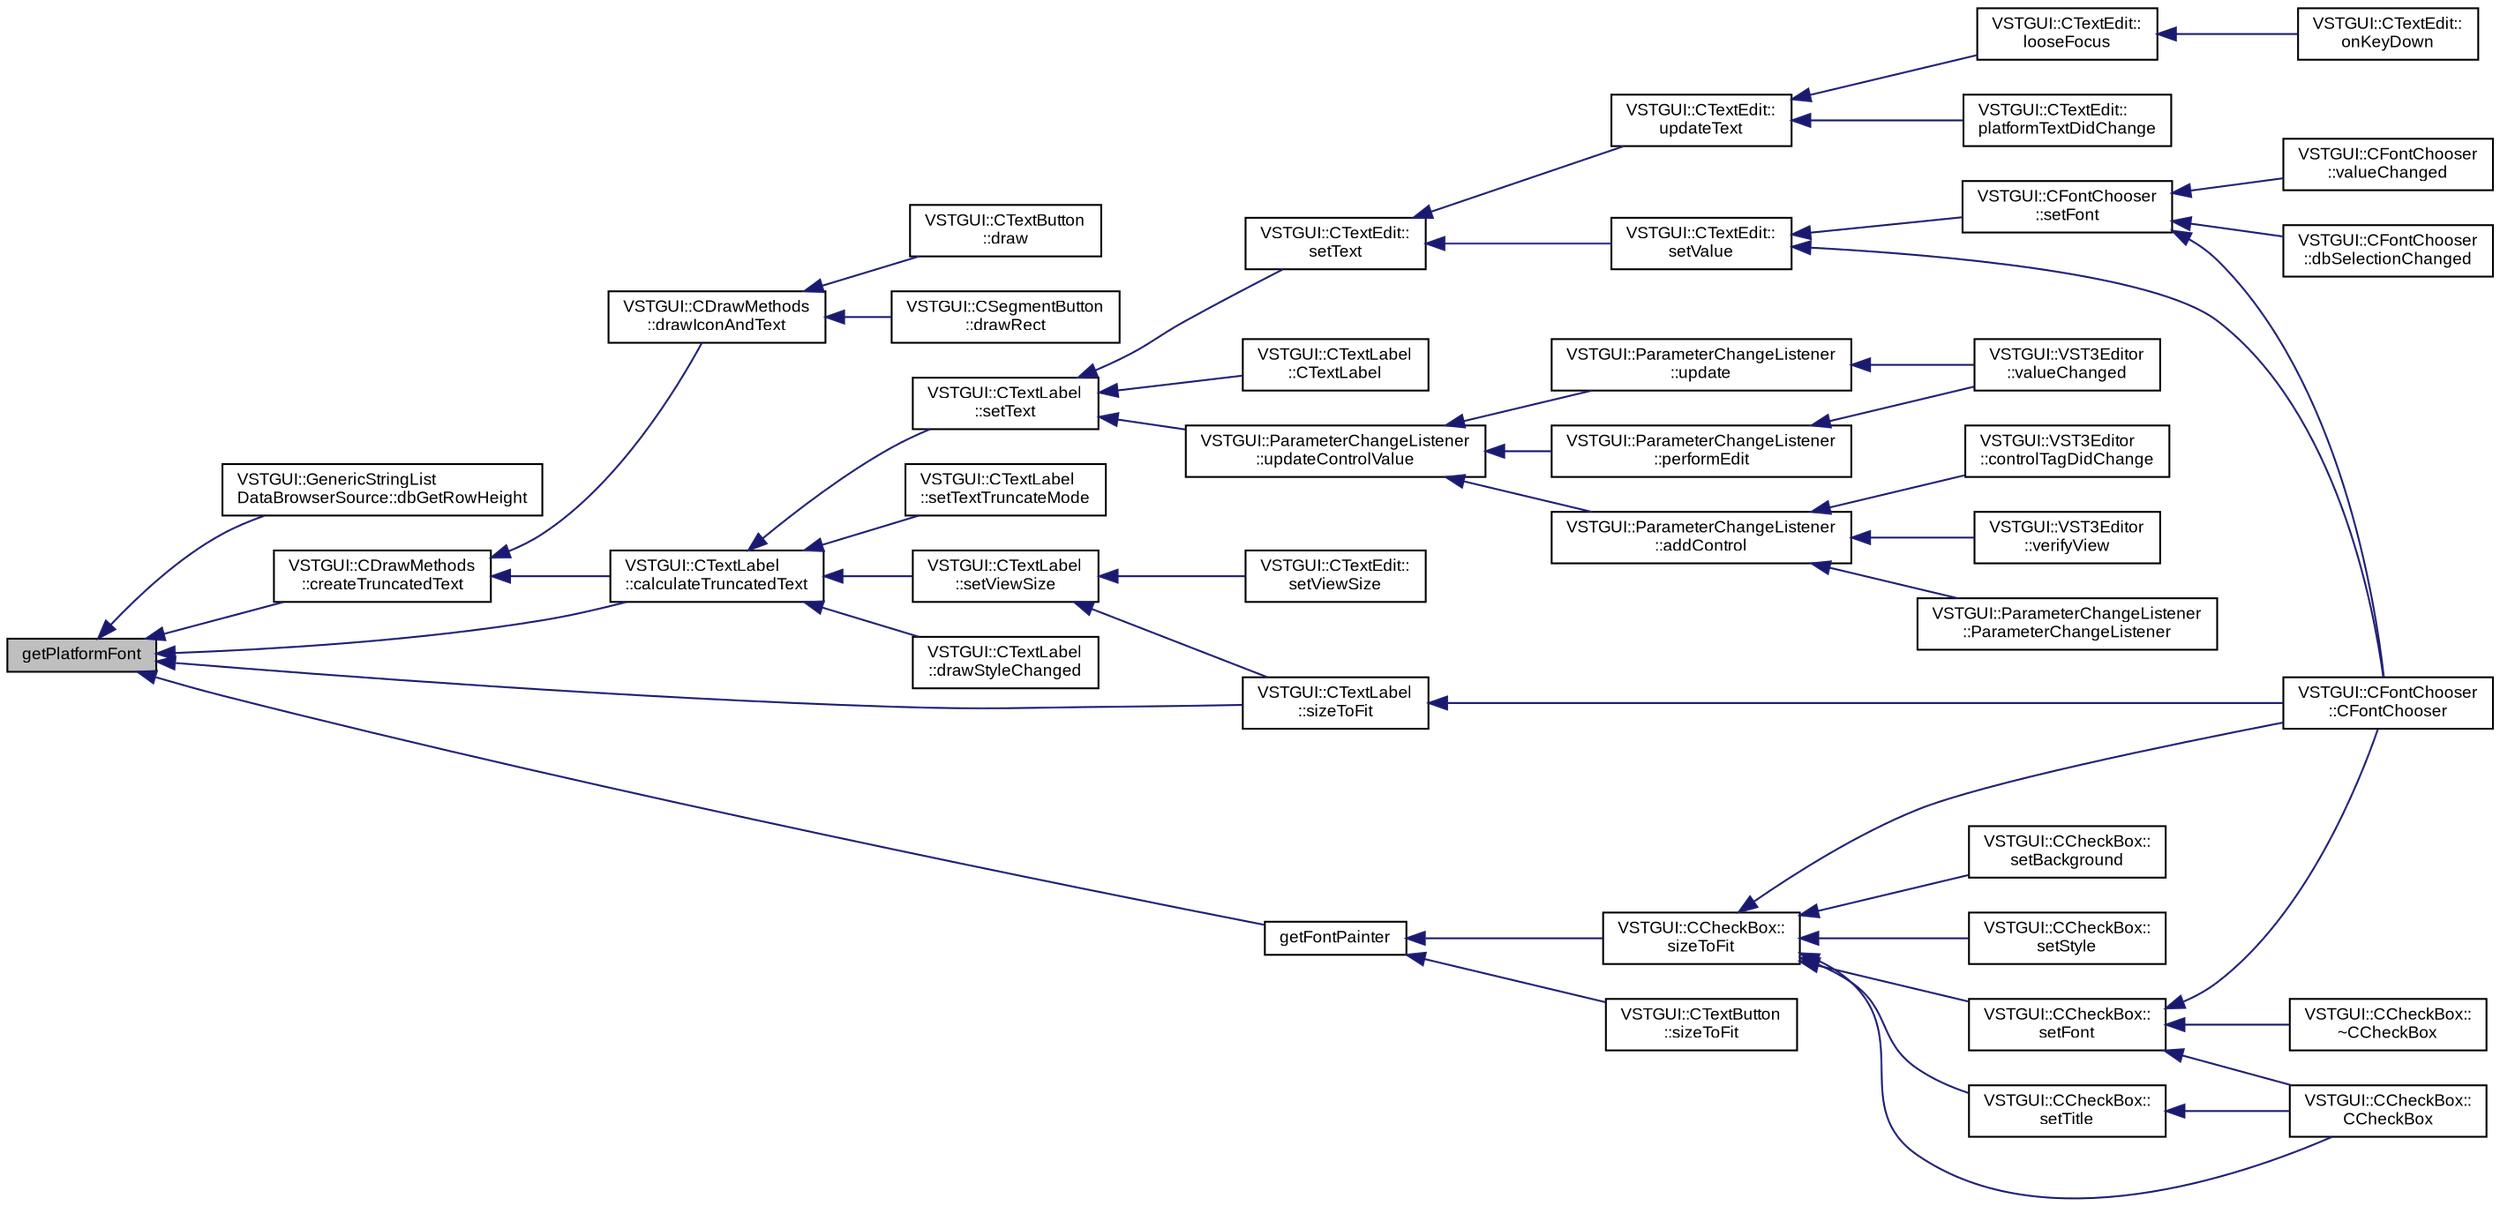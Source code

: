 digraph "getPlatformFont"
{
  bgcolor="transparent";
  edge [fontname="Arial",fontsize="9",labelfontname="Arial",labelfontsize="9"];
  node [fontname="Arial",fontsize="9",shape=record];
  rankdir="LR";
  Node1 [label="getPlatformFont",height=0.2,width=0.4,color="black", fillcolor="grey75", style="filled" fontcolor="black"];
  Node1 -> Node2 [dir="back",color="midnightblue",fontsize="9",style="solid",fontname="Arial"];
  Node2 [label="VSTGUI::GenericStringList\lDataBrowserSource::dbGetRowHeight",height=0.2,width=0.4,color="black",URL="$class_v_s_t_g_u_i_1_1_generic_string_list_data_browser_source.html#a1d2bfa276e94175530f46655a17ef6d5",tooltip="return height of one row "];
  Node1 -> Node3 [dir="back",color="midnightblue",fontsize="9",style="solid",fontname="Arial"];
  Node3 [label="VSTGUI::CDrawMethods\l::createTruncatedText",height=0.2,width=0.4,color="black",URL="$namespace_v_s_t_g_u_i_1_1_c_draw_methods.html#af5414ecdb0e7fbf883843fb8ff78758b"];
  Node3 -> Node4 [dir="back",color="midnightblue",fontsize="9",style="solid",fontname="Arial"];
  Node4 [label="VSTGUI::CDrawMethods\l::drawIconAndText",height=0.2,width=0.4,color="black",URL="$namespace_v_s_t_g_u_i_1_1_c_draw_methods.html#a46d935bdf260519c07e691ec67dfdfb4"];
  Node4 -> Node5 [dir="back",color="midnightblue",fontsize="9",style="solid",fontname="Arial"];
  Node5 [label="VSTGUI::CTextButton\l::draw",height=0.2,width=0.4,color="black",URL="$class_v_s_t_g_u_i_1_1_c_text_button.html#ae25271b6e9cac9c3e21437c10ec491d8",tooltip="called if the view should draw itself "];
  Node4 -> Node6 [dir="back",color="midnightblue",fontsize="9",style="solid",fontname="Arial"];
  Node6 [label="VSTGUI::CSegmentButton\l::drawRect",height=0.2,width=0.4,color="black",URL="$class_v_s_t_g_u_i_1_1_c_segment_button.html#abe8cbffc7cff7c218cd112b6d53612df",tooltip="called if the view should draw itself "];
  Node3 -> Node7 [dir="back",color="midnightblue",fontsize="9",style="solid",fontname="Arial"];
  Node7 [label="VSTGUI::CTextLabel\l::calculateTruncatedText",height=0.2,width=0.4,color="black",URL="$class_v_s_t_g_u_i_1_1_c_text_label.html#a08d4454d8df3386292db51529ed140ab"];
  Node7 -> Node8 [dir="back",color="midnightblue",fontsize="9",style="solid",fontname="Arial"];
  Node8 [label="VSTGUI::CTextLabel\l::setText",height=0.2,width=0.4,color="black",URL="$class_v_s_t_g_u_i_1_1_c_text_label.html#a80653cdb5bba61ef16ab813dc9732372",tooltip="set text "];
  Node8 -> Node9 [dir="back",color="midnightblue",fontsize="9",style="solid",fontname="Arial"];
  Node9 [label="VSTGUI::CTextEdit::\lsetText",height=0.2,width=0.4,color="black",URL="$class_v_s_t_g_u_i_1_1_c_text_edit.html#a80653cdb5bba61ef16ab813dc9732372",tooltip="set text "];
  Node9 -> Node10 [dir="back",color="midnightblue",fontsize="9",style="solid",fontname="Arial"];
  Node10 [label="VSTGUI::CTextEdit::\lsetValue",height=0.2,width=0.4,color="black",URL="$class_v_s_t_g_u_i_1_1_c_text_edit.html#a06bf62da9ba043bcf1b4c26bb2bf357b"];
  Node10 -> Node11 [dir="back",color="midnightblue",fontsize="9",style="solid",fontname="Arial"];
  Node11 [label="VSTGUI::CFontChooser\l::CFontChooser",height=0.2,width=0.4,color="black",URL="$class_v_s_t_g_u_i_1_1_c_font_chooser.html#a1a4d6cbd6b3c39bdff979a626e42016e"];
  Node10 -> Node12 [dir="back",color="midnightblue",fontsize="9",style="solid",fontname="Arial"];
  Node12 [label="VSTGUI::CFontChooser\l::setFont",height=0.2,width=0.4,color="black",URL="$class_v_s_t_g_u_i_1_1_c_font_chooser.html#a403b82d902e75a0bc7f8ddd6d60c2f65"];
  Node12 -> Node11 [dir="back",color="midnightblue",fontsize="9",style="solid",fontname="Arial"];
  Node12 -> Node13 [dir="back",color="midnightblue",fontsize="9",style="solid",fontname="Arial"];
  Node13 [label="VSTGUI::CFontChooser\l::valueChanged",height=0.2,width=0.4,color="black",URL="$class_v_s_t_g_u_i_1_1_c_font_chooser.html#a9e11979012090b0ff41c3f59aef6023d"];
  Node12 -> Node14 [dir="back",color="midnightblue",fontsize="9",style="solid",fontname="Arial"];
  Node14 [label="VSTGUI::CFontChooser\l::dbSelectionChanged",height=0.2,width=0.4,color="black",URL="$class_v_s_t_g_u_i_1_1_c_font_chooser.html#a8c01d3a1a60646c5ed48d5168c656852"];
  Node9 -> Node15 [dir="back",color="midnightblue",fontsize="9",style="solid",fontname="Arial"];
  Node15 [label="VSTGUI::CTextEdit::\lupdateText",height=0.2,width=0.4,color="black",URL="$class_v_s_t_g_u_i_1_1_c_text_edit.html#aa82b02c80ace5d87a049c6ef8278ccf7"];
  Node15 -> Node16 [dir="back",color="midnightblue",fontsize="9",style="solid",fontname="Arial"];
  Node16 [label="VSTGUI::CTextEdit::\lplatformTextDidChange",height=0.2,width=0.4,color="black",URL="$class_v_s_t_g_u_i_1_1_c_text_edit.html#a3f22012681c740d847b45b1d88888d9f"];
  Node15 -> Node17 [dir="back",color="midnightblue",fontsize="9",style="solid",fontname="Arial"];
  Node17 [label="VSTGUI::CTextEdit::\llooseFocus",height=0.2,width=0.4,color="black",URL="$class_v_s_t_g_u_i_1_1_c_text_edit.html#aba08198e3f9d7bba967b0c5ab3cae07a",tooltip="called if view should loose focus "];
  Node17 -> Node18 [dir="back",color="midnightblue",fontsize="9",style="solid",fontname="Arial"];
  Node18 [label="VSTGUI::CTextEdit::\lonKeyDown",height=0.2,width=0.4,color="black",URL="$class_v_s_t_g_u_i_1_1_c_text_edit.html#ab3e92822dfb33fc98af5cc4d4d65768d",tooltip="called if a key down event occurs and this view has focus "];
  Node8 -> Node19 [dir="back",color="midnightblue",fontsize="9",style="solid",fontname="Arial"];
  Node19 [label="VSTGUI::CTextLabel\l::CTextLabel",height=0.2,width=0.4,color="black",URL="$class_v_s_t_g_u_i_1_1_c_text_label.html#a15ccf8fece7f25f9f9a16b0b0994e21a"];
  Node8 -> Node20 [dir="back",color="midnightblue",fontsize="9",style="solid",fontname="Arial"];
  Node20 [label="VSTGUI::ParameterChangeListener\l::updateControlValue",height=0.2,width=0.4,color="black",URL="$class_v_s_t_g_u_i_1_1_parameter_change_listener.html#a9cfc75a6671c251dacdbd24e636d0ca3"];
  Node20 -> Node21 [dir="back",color="midnightblue",fontsize="9",style="solid",fontname="Arial"];
  Node21 [label="VSTGUI::ParameterChangeListener\l::addControl",height=0.2,width=0.4,color="black",URL="$class_v_s_t_g_u_i_1_1_parameter_change_listener.html#a838ba0753537ab62e6b68c810b5b1f41"];
  Node21 -> Node22 [dir="back",color="midnightblue",fontsize="9",style="solid",fontname="Arial"];
  Node22 [label="VSTGUI::ParameterChangeListener\l::ParameterChangeListener",height=0.2,width=0.4,color="black",URL="$class_v_s_t_g_u_i_1_1_parameter_change_listener.html#a8191a258793d1ab3889af52a772bf84a"];
  Node21 -> Node23 [dir="back",color="midnightblue",fontsize="9",style="solid",fontname="Arial"];
  Node23 [label="VSTGUI::VST3Editor\l::controlTagDidChange",height=0.2,width=0.4,color="black",URL="$class_v_s_t_g_u_i_1_1_v_s_t3_editor.html#a3c43308976983d62b03b089297c88167"];
  Node21 -> Node24 [dir="back",color="midnightblue",fontsize="9",style="solid",fontname="Arial"];
  Node24 [label="VSTGUI::VST3Editor\l::verifyView",height=0.2,width=0.4,color="black",URL="$class_v_s_t_g_u_i_1_1_v_s_t3_editor.html#a0a12d9bd75a7a62d1c5fdb0ab5ee4a40"];
  Node20 -> Node25 [dir="back",color="midnightblue",fontsize="9",style="solid",fontname="Arial"];
  Node25 [label="VSTGUI::ParameterChangeListener\l::update",height=0.2,width=0.4,color="black",URL="$class_v_s_t_g_u_i_1_1_parameter_change_listener.html#af0d44025f1c09517c2960843539072d4"];
  Node25 -> Node26 [dir="back",color="midnightblue",fontsize="9",style="solid",fontname="Arial"];
  Node26 [label="VSTGUI::VST3Editor\l::valueChanged",height=0.2,width=0.4,color="black",URL="$class_v_s_t_g_u_i_1_1_v_s_t3_editor.html#a9e11979012090b0ff41c3f59aef6023d"];
  Node20 -> Node27 [dir="back",color="midnightblue",fontsize="9",style="solid",fontname="Arial"];
  Node27 [label="VSTGUI::ParameterChangeListener\l::performEdit",height=0.2,width=0.4,color="black",URL="$class_v_s_t_g_u_i_1_1_parameter_change_listener.html#ada09c15459754b72280caf38fa2544e7"];
  Node27 -> Node26 [dir="back",color="midnightblue",fontsize="9",style="solid",fontname="Arial"];
  Node7 -> Node28 [dir="back",color="midnightblue",fontsize="9",style="solid",fontname="Arial"];
  Node28 [label="VSTGUI::CTextLabel\l::setTextTruncateMode",height=0.2,width=0.4,color="black",URL="$class_v_s_t_g_u_i_1_1_c_text_label.html#a3494783a73a3eb04cdbbace5806b870c",tooltip="set text truncate mode "];
  Node7 -> Node29 [dir="back",color="midnightblue",fontsize="9",style="solid",fontname="Arial"];
  Node29 [label="VSTGUI::CTextLabel\l::setViewSize",height=0.2,width=0.4,color="black",URL="$class_v_s_t_g_u_i_1_1_c_text_label.html#ada1ffb857aa147620f2d01522b37569d",tooltip="set views size "];
  Node29 -> Node30 [dir="back",color="midnightblue",fontsize="9",style="solid",fontname="Arial"];
  Node30 [label="VSTGUI::CTextEdit::\lsetViewSize",height=0.2,width=0.4,color="black",URL="$class_v_s_t_g_u_i_1_1_c_text_edit.html#a4aebbd0c27344e14dc89982782c27b9d",tooltip="set views size "];
  Node29 -> Node31 [dir="back",color="midnightblue",fontsize="9",style="solid",fontname="Arial"];
  Node31 [label="VSTGUI::CTextLabel\l::sizeToFit",height=0.2,width=0.4,color="black",URL="$class_v_s_t_g_u_i_1_1_c_text_label.html#a1f9f5eb3e6ae65118a2c1f15f15acab3",tooltip="resize view to optimal size "];
  Node31 -> Node11 [dir="back",color="midnightblue",fontsize="9",style="solid",fontname="Arial"];
  Node7 -> Node32 [dir="back",color="midnightblue",fontsize="9",style="solid",fontname="Arial"];
  Node32 [label="VSTGUI::CTextLabel\l::drawStyleChanged",height=0.2,width=0.4,color="black",URL="$class_v_s_t_g_u_i_1_1_c_text_label.html#aebea43ccfbc91da6f5095268374de408"];
  Node1 -> Node33 [dir="back",color="midnightblue",fontsize="9",style="solid",fontname="Arial"];
  Node33 [label="getFontPainter",height=0.2,width=0.4,color="black",URL="$class_v_s_t_g_u_i_1_1_c_font_desc.html#aa075f49db14f11f28c735bd3fdac075f"];
  Node33 -> Node34 [dir="back",color="midnightblue",fontsize="9",style="solid",fontname="Arial"];
  Node34 [label="VSTGUI::CCheckBox::\lsizeToFit",height=0.2,width=0.4,color="black",URL="$class_v_s_t_g_u_i_1_1_c_check_box.html#a1f9f5eb3e6ae65118a2c1f15f15acab3",tooltip="resize view to optimal size "];
  Node34 -> Node35 [dir="back",color="midnightblue",fontsize="9",style="solid",fontname="Arial"];
  Node35 [label="VSTGUI::CCheckBox::\lCCheckBox",height=0.2,width=0.4,color="black",URL="$class_v_s_t_g_u_i_1_1_c_check_box.html#abfd45c0dae0029fb43b093190d78bc42"];
  Node34 -> Node36 [dir="back",color="midnightblue",fontsize="9",style="solid",fontname="Arial"];
  Node36 [label="VSTGUI::CCheckBox::\lsetTitle",height=0.2,width=0.4,color="black",URL="$class_v_s_t_g_u_i_1_1_c_check_box.html#af306f5addd56c17cafb50d1ac631548b"];
  Node36 -> Node35 [dir="back",color="midnightblue",fontsize="9",style="solid",fontname="Arial"];
  Node34 -> Node37 [dir="back",color="midnightblue",fontsize="9",style="solid",fontname="Arial"];
  Node37 [label="VSTGUI::CCheckBox::\lsetFont",height=0.2,width=0.4,color="black",URL="$class_v_s_t_g_u_i_1_1_c_check_box.html#a8bb2d9e1362a2b8d9047b2e895f794fd"];
  Node37 -> Node35 [dir="back",color="midnightblue",fontsize="9",style="solid",fontname="Arial"];
  Node37 -> Node38 [dir="back",color="midnightblue",fontsize="9",style="solid",fontname="Arial"];
  Node38 [label="VSTGUI::CCheckBox::\l~CCheckBox",height=0.2,width=0.4,color="black",URL="$class_v_s_t_g_u_i_1_1_c_check_box.html#a7f356285321b8453226500459256530a"];
  Node37 -> Node11 [dir="back",color="midnightblue",fontsize="9",style="solid",fontname="Arial"];
  Node34 -> Node39 [dir="back",color="midnightblue",fontsize="9",style="solid",fontname="Arial"];
  Node39 [label="VSTGUI::CCheckBox::\lsetBackground",height=0.2,width=0.4,color="black",URL="$class_v_s_t_g_u_i_1_1_c_check_box.html#a623ed61eec7265317899d9eae7c0c945",tooltip="set the background image of this view "];
  Node34 -> Node40 [dir="back",color="midnightblue",fontsize="9",style="solid",fontname="Arial"];
  Node40 [label="VSTGUI::CCheckBox::\lsetStyle",height=0.2,width=0.4,color="black",URL="$class_v_s_t_g_u_i_1_1_c_check_box.html#a921dad1b65204e0e6c501e64b83dcc02"];
  Node34 -> Node11 [dir="back",color="midnightblue",fontsize="9",style="solid",fontname="Arial"];
  Node33 -> Node41 [dir="back",color="midnightblue",fontsize="9",style="solid",fontname="Arial"];
  Node41 [label="VSTGUI::CTextButton\l::sizeToFit",height=0.2,width=0.4,color="black",URL="$class_v_s_t_g_u_i_1_1_c_text_button.html#a1f9f5eb3e6ae65118a2c1f15f15acab3",tooltip="resize view to optimal size "];
  Node1 -> Node7 [dir="back",color="midnightblue",fontsize="9",style="solid",fontname="Arial"];
  Node1 -> Node31 [dir="back",color="midnightblue",fontsize="9",style="solid",fontname="Arial"];
}
